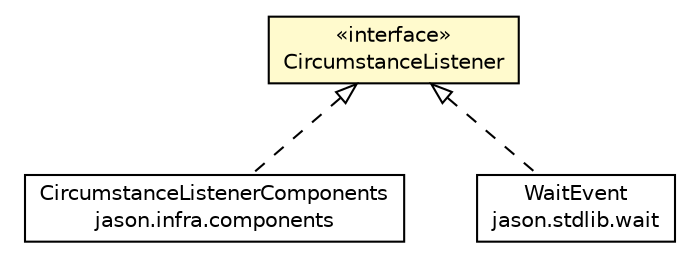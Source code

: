 #!/usr/local/bin/dot
#
# Class diagram 
# Generated by UMLGraph version R5_6 (http://www.umlgraph.org/)
#

digraph G {
	edge [fontname="Helvetica",fontsize=10,labelfontname="Helvetica",labelfontsize=10];
	node [fontname="Helvetica",fontsize=10,shape=plaintext];
	nodesep=0.25;
	ranksep=0.5;
	// jason.asSemantics.CircumstanceListener
	c19903 [label=<<table title="jason.asSemantics.CircumstanceListener" border="0" cellborder="1" cellspacing="0" cellpadding="2" port="p" bgcolor="lemonChiffon" href="./CircumstanceListener.html">
		<tr><td><table border="0" cellspacing="0" cellpadding="1">
<tr><td align="center" balign="center"> &#171;interface&#187; </td></tr>
<tr><td align="center" balign="center"> CircumstanceListener </td></tr>
		</table></td></tr>
		</table>>, URL="./CircumstanceListener.html", fontname="Helvetica", fontcolor="black", fontsize=10.0];
	// jason.infra.components.CircumstanceListenerComponents
	c20041 [label=<<table title="jason.infra.components.CircumstanceListenerComponents" border="0" cellborder="1" cellspacing="0" cellpadding="2" port="p" href="../infra/components/CircumstanceListenerComponents.html">
		<tr><td><table border="0" cellspacing="0" cellpadding="1">
<tr><td align="center" balign="center"> CircumstanceListenerComponents </td></tr>
<tr><td align="center" balign="center"> jason.infra.components </td></tr>
		</table></td></tr>
		</table>>, URL="../infra/components/CircumstanceListenerComponents.html", fontname="Helvetica", fontcolor="black", fontsize=10.0];
	// jason.stdlib.wait.WaitEvent
	c20088 [label=<<table title="jason.stdlib.wait.WaitEvent" border="0" cellborder="1" cellspacing="0" cellpadding="2" port="p" href="../stdlib/wait.WaitEvent.html">
		<tr><td><table border="0" cellspacing="0" cellpadding="1">
<tr><td align="center" balign="center"> WaitEvent </td></tr>
<tr><td align="center" balign="center"> jason.stdlib.wait </td></tr>
		</table></td></tr>
		</table>>, URL="../stdlib/wait.WaitEvent.html", fontname="Helvetica", fontcolor="black", fontsize=10.0];
	//jason.infra.components.CircumstanceListenerComponents implements jason.asSemantics.CircumstanceListener
	c19903:p -> c20041:p [dir=back,arrowtail=empty,style=dashed];
	//jason.stdlib.wait.WaitEvent implements jason.asSemantics.CircumstanceListener
	c19903:p -> c20088:p [dir=back,arrowtail=empty,style=dashed];
}

